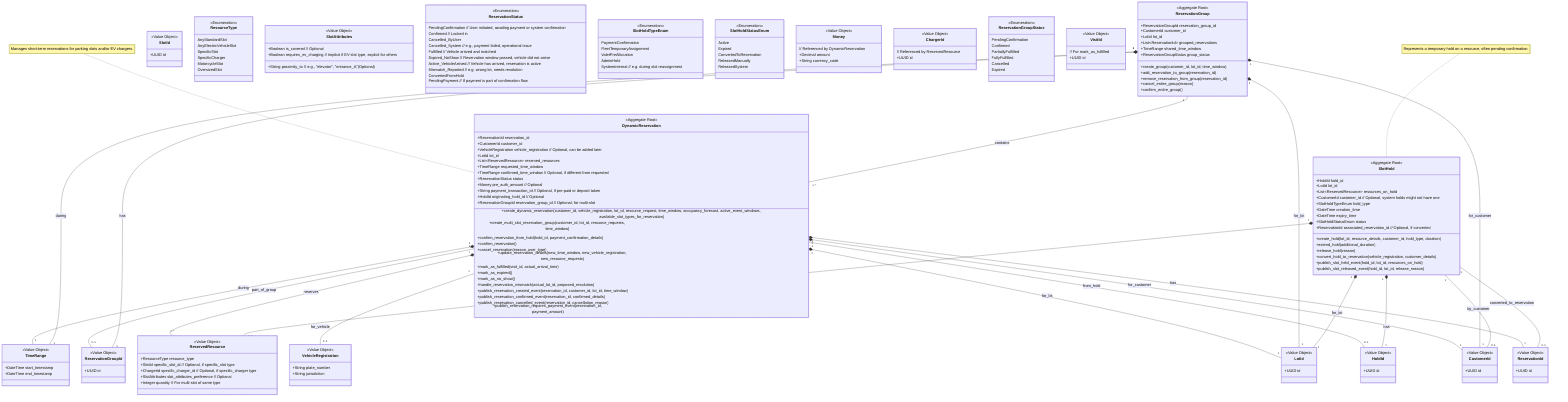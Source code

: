 classDiagram
    class DynamicReservation {
        <<Aggregate Root>>
        +ReservationId reservation_id
        +CustomerId customer_id
        +VehicleRegistration vehicle_registration // Optional, can be added later
        +LotId lot_id
        +List~ReservedResource~ reserved_resources
        +TimeRange requested_time_window
        +TimeRange confirmed_time_window // Optional, if different from requested
        +ReservationStatus status
        +Money pre_auth_amount // Optional
        +String payment_transaction_id // Optional, if pre-paid or deposit taken
        +HoldId originating_hold_id // Optional
        +ReservationGroupId reservation_group_id // Optional, for multi-slot
        +create_dynamic_reservation(customer_id, vehicle_registration, lot_id, resource_request, time_window, occupancy_forecast, active_event_windows, available_slot_types_for_reservation)
        +create_multi_slot_reservation_group(customer_id, lot_id, resource_requests, time_window)
        +confirm_reservation_from_hold(hold_id, payment_confirmation_details)
        +confirm_reservation()
        +cancel_reservation(reason, user_type)
        +update_reservation_details(new_time_window, new_vehicle_registration, new_resource_requests)
        +mark_as_fulfilled(visit_id, actual_arrival_time)
        +mark_as_expired()
        +mark_as_no_show()
        +handle_reservation_mismatch(actual_lot_id, proposed_resolution)
        +publish_reservation_created_event(reservation_id, customer_id, lot_id, time_window)
        +publish_reservation_confirmed_event(reservation_id, confirmed_details)
        +publish_reservation_cancelled_event(reservation_id, cancellation_reason)
        +publish_reservation_requires_payment_event(reservation_id, payment_amount)
    }

    class ReservationGroup {
        <<Aggregate Root>>
        +ReservationGroupId reservation_group_id
        +CustomerId customer_id
        +LotId lot_id
        +List~ReservationId~ grouped_reservations
        +TimeRange shared_time_window
        +ReservationGroupStatus group_status
        +create_group(customer_id, lot_id, time_window)
        +add_reservation_to_group(reservation_id)
        +remove_reservation_from_group(reservation_id)
        +cancel_entire_group(reason)
        +confirm_entire_group()
    }

    class SlotHold {
        <<Aggregate Root>>
        +HoldId hold_id
        +LotId lot_id
        +List~ReservedResource~ resources_on_hold
        +CustomerId customer_id // Optional, system holds might not have one
        +SlotHoldTypeEnum hold_type
        +DateTime creation_time
        +DateTime expiry_time
        +SlotHoldStatusEnum status
        +ReservationId associated_reservation_id // Optional, if converted
        +create_hold(lot_id, resource_details, customer_id, hold_type, duration)
        +extend_hold(additional_duration)
        +release_hold(reason)
        +convert_hold_to_reservation(vehicle_registration, customer_details)
        +publish_slot_held_event(hold_id, lot_id, resources_on_hold)
        +publish_slot_released_event(hold_id, lot_id, release_reason)
    }

    class ReservationId {
        <<Value Object>>
        +UUID id
    }
    class CustomerId {
        <<Value Object>>
        +UUID id
    }
    class VehicleRegistration {
        <<Value Object>>
        +String plate_number
        +String jurisdiction
    }
    class LotId {
        <<Value Object>>
        +UUID id
    }
    class SlotId {
        <<Value Object>>
        +UUID id
    }
    class TimeRange {
        <<Value Object>>
        +DateTime start_timestamp
        +DateTime end_timestamp
    }
    class HoldId {
        <<Value Object>>
        +UUID id
    }
    class ReservedResource {
        <<Value Object>>
        +ResourceType resource_type
        +SlotId specific_slot_id // Optional, if specific_slot type
        +ChargerId specific_charger_id // Optional, if specific_charger type
        +SlotAttributes slot_attributes_preference // Optional
        +Integer quantity // For multi-slot of same type
    }

    class ResourceType {
        <<Enumeration>>
        AnyStandardSlot
        AnyElectricVehicleSlot
        SpecificSlot
        SpecificCharger
        MotorcycleSlot
        OversizedSlot
    }

    class SlotAttributes {
        <<Value Object>>
        +Boolean is_covered // Optional
        +String proximity_to // e.g., "elevator", "entrance_A" (Optional)
        +Boolean requires_ev_charging // Implicit if EV slot type, explicit for others
    }

    class ReservationStatus {
        <<Enumeration>>
        PendingConfirmation // User initiated, awaiting payment or system confirmation
        Confirmed // Locked in
        Cancelled_ByUser
        Cancelled_System // e.g., payment failed, operational issue
        Fulfilled // Vehicle arrived and matched
        Expired_NoShow // Reservation window passed, vehicle did not arrive
        Active_VehicleArrived // Vehicle has arrived, reservation is active
        Mismatch_Reported // e.g. wrong lot, needs resolution
        ConvertedFromHold
        PendingPayment // If payment is part of confirmation flow
    }

    class ReservationGroupId {
        <<Value Object>>
        +UUID id
    }

    class SlotHoldTypeEnum {
        <<Enumeration>>
        PaymentConfirmation
        FleetTemporaryAssignment
        ValetPreAllocation
        AdminHold
        SystemInternal // e.g. during slot reassignment
    }

    class SlotHoldStatusEnum {
        <<Enumeration>>
        Active
        Expired
        ConvertedToReservation
        ReleasedManually
        ReleasedSystem
    }

    class Money { // Referenced by DynamicReservation
        <<Value Object>>
        +Decimal amount
        +String currency_code
    }

    class ChargerId { // Referenced by ReservedResource
        <<Value Object>>
        +UUID id
    }

    class ReservationGroupStatus {
        <<Enumeration>>
        PendingConfirmation
        Confirmed
        PartiallyFulfilled
        FullyFulfilled
        Cancelled
        Expired
    }

    class VisitId { // For mark_as_fulfilled
        <<Value Object>>
        +UUID id
    }

    DynamicReservation "1" *-- "1" ReservationId : has
    DynamicReservation "1" *-- "1" CustomerId : for_customer
    DynamicReservation "1" -- "0..1" VehicleRegistration : for_vehicle
    DynamicReservation "1" *-- "1" LotId : for_lot
    DynamicReservation "1" *-- "1" TimeRange : during
    DynamicReservation "1" -- "0..1" HoldId : from_hold
    DynamicReservation "1" -- "0..1" ReservationGroupId : part_of_group
    DynamicReservation "1" *-- "1..*" ReservedResource : reserves

    ReservationGroup "1" *-- "1" ReservationGroupId : has
    ReservationGroup "1" *-- "1" CustomerId : for_customer
    ReservationGroup "1" *-- "1" LotId : for_lot
    ReservationGroup "1" *-- "1" TimeRange : during
    ReservationGroup "1" -- "1..*" DynamicReservation : contains

    SlotHold "1" *-- "1" HoldId : has
    SlotHold "1" *-- "1" LotId : for_lot
    SlotHold "1" -- "0..1" CustomerId : by_customer
    SlotHold "1" -- "0..1" ReservationId : converted_to_reservation
    SlotHold "1" *-- "1..*" ReservedResource : holds

    note for DynamicReservation "Manages short-term reservations for parking slots and/or EV chargers."
    note for SlotHold "Represents a temporary hold on a resource, often pending confirmation."